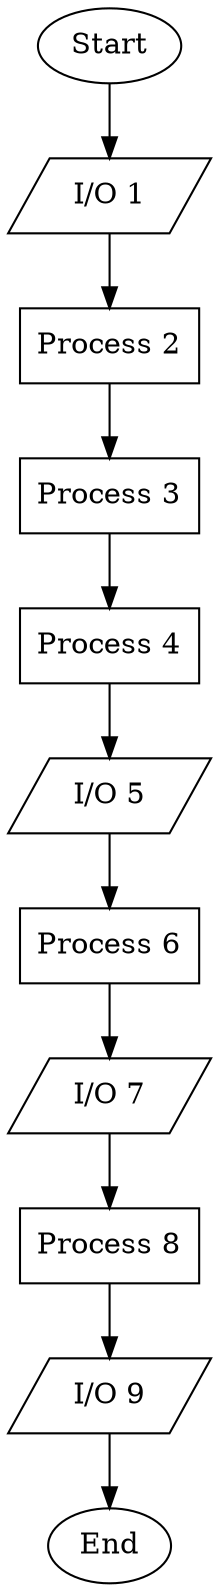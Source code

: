 // Linear Flowchart 66
digraph {
	rankdir=TB
	1 [label=Start shape=oval]
	2 [label="I/O 1" shape=parallelogram]
	1 -> 2
	3 [label="Process 2" shape=box]
	2 -> 3
	4 [label="Process 3" shape=box]
	3 -> 4
	5 [label="Process 4" shape=box]
	4 -> 5
	6 [label="I/O 5" shape=parallelogram]
	5 -> 6
	7 [label="Process 6" shape=box]
	6 -> 7
	8 [label="I/O 7" shape=parallelogram]
	7 -> 8
	9 [label="Process 8" shape=box]
	8 -> 9
	10 [label="I/O 9" shape=parallelogram]
	9 -> 10
	11 [label=End shape=oval]
	10 -> 11
}
